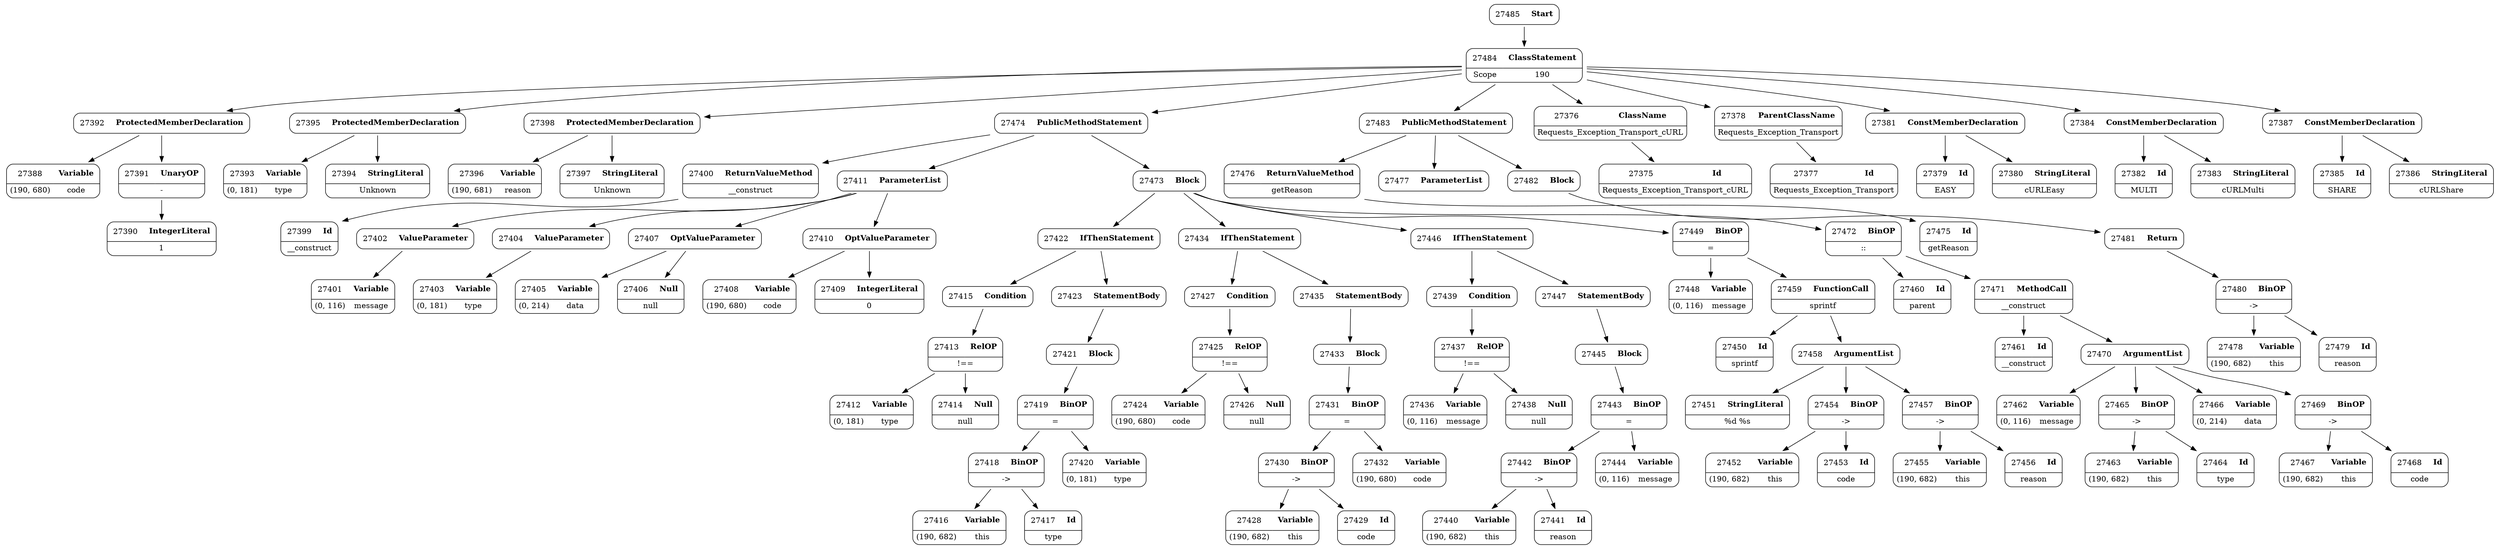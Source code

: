 digraph ast {
node [shape=none];
27392 [label=<<TABLE border='1' cellspacing='0' cellpadding='10' style='rounded' ><TR><TD border='0'>27392</TD><TD border='0'><B>ProtectedMemberDeclaration</B></TD></TR></TABLE>>];
27392 -> 27388 [weight=2];
27392 -> 27391 [weight=2];
27393 [label=<<TABLE border='1' cellspacing='0' cellpadding='10' style='rounded' ><TR><TD border='0'>27393</TD><TD border='0'><B>Variable</B></TD></TR><HR/><TR><TD border='0' cellpadding='5'>(0, 181)</TD><TD border='0' cellpadding='5'>type</TD></TR></TABLE>>];
27394 [label=<<TABLE border='1' cellspacing='0' cellpadding='10' style='rounded' ><TR><TD border='0'>27394</TD><TD border='0'><B>StringLiteral</B></TD></TR><HR/><TR><TD border='0' cellpadding='5' colspan='2'>Unknown</TD></TR></TABLE>>];
27395 [label=<<TABLE border='1' cellspacing='0' cellpadding='10' style='rounded' ><TR><TD border='0'>27395</TD><TD border='0'><B>ProtectedMemberDeclaration</B></TD></TR></TABLE>>];
27395 -> 27393 [weight=2];
27395 -> 27394 [weight=2];
27396 [label=<<TABLE border='1' cellspacing='0' cellpadding='10' style='rounded' ><TR><TD border='0'>27396</TD><TD border='0'><B>Variable</B></TD></TR><HR/><TR><TD border='0' cellpadding='5'>(190, 681)</TD><TD border='0' cellpadding='5'>reason</TD></TR></TABLE>>];
27397 [label=<<TABLE border='1' cellspacing='0' cellpadding='10' style='rounded' ><TR><TD border='0'>27397</TD><TD border='0'><B>StringLiteral</B></TD></TR><HR/><TR><TD border='0' cellpadding='5' colspan='2'>Unknown</TD></TR></TABLE>>];
27398 [label=<<TABLE border='1' cellspacing='0' cellpadding='10' style='rounded' ><TR><TD border='0'>27398</TD><TD border='0'><B>ProtectedMemberDeclaration</B></TD></TR></TABLE>>];
27398 -> 27396 [weight=2];
27398 -> 27397 [weight=2];
27399 [label=<<TABLE border='1' cellspacing='0' cellpadding='10' style='rounded' ><TR><TD border='0'>27399</TD><TD border='0'><B>Id</B></TD></TR><HR/><TR><TD border='0' cellpadding='5' colspan='2'>__construct</TD></TR></TABLE>>];
27400 [label=<<TABLE border='1' cellspacing='0' cellpadding='10' style='rounded' ><TR><TD border='0'>27400</TD><TD border='0'><B>ReturnValueMethod</B></TD></TR><HR/><TR><TD border='0' cellpadding='5' colspan='2'>__construct</TD></TR></TABLE>>];
27400 -> 27399 [weight=2];
27401 [label=<<TABLE border='1' cellspacing='0' cellpadding='10' style='rounded' ><TR><TD border='0'>27401</TD><TD border='0'><B>Variable</B></TD></TR><HR/><TR><TD border='0' cellpadding='5'>(0, 116)</TD><TD border='0' cellpadding='5'>message</TD></TR></TABLE>>];
27402 [label=<<TABLE border='1' cellspacing='0' cellpadding='10' style='rounded' ><TR><TD border='0'>27402</TD><TD border='0'><B>ValueParameter</B></TD></TR></TABLE>>];
27402 -> 27401 [weight=2];
27403 [label=<<TABLE border='1' cellspacing='0' cellpadding='10' style='rounded' ><TR><TD border='0'>27403</TD><TD border='0'><B>Variable</B></TD></TR><HR/><TR><TD border='0' cellpadding='5'>(0, 181)</TD><TD border='0' cellpadding='5'>type</TD></TR></TABLE>>];
27404 [label=<<TABLE border='1' cellspacing='0' cellpadding='10' style='rounded' ><TR><TD border='0'>27404</TD><TD border='0'><B>ValueParameter</B></TD></TR></TABLE>>];
27404 -> 27403 [weight=2];
27405 [label=<<TABLE border='1' cellspacing='0' cellpadding='10' style='rounded' ><TR><TD border='0'>27405</TD><TD border='0'><B>Variable</B></TD></TR><HR/><TR><TD border='0' cellpadding='5'>(0, 214)</TD><TD border='0' cellpadding='5'>data</TD></TR></TABLE>>];
27406 [label=<<TABLE border='1' cellspacing='0' cellpadding='10' style='rounded' ><TR><TD border='0'>27406</TD><TD border='0'><B>Null</B></TD></TR><HR/><TR><TD border='0' cellpadding='5' colspan='2'>null</TD></TR></TABLE>>];
27407 [label=<<TABLE border='1' cellspacing='0' cellpadding='10' style='rounded' ><TR><TD border='0'>27407</TD><TD border='0'><B>OptValueParameter</B></TD></TR></TABLE>>];
27407 -> 27405 [weight=2];
27407 -> 27406 [weight=2];
27408 [label=<<TABLE border='1' cellspacing='0' cellpadding='10' style='rounded' ><TR><TD border='0'>27408</TD><TD border='0'><B>Variable</B></TD></TR><HR/><TR><TD border='0' cellpadding='5'>(190, 680)</TD><TD border='0' cellpadding='5'>code</TD></TR></TABLE>>];
27409 [label=<<TABLE border='1' cellspacing='0' cellpadding='10' style='rounded' ><TR><TD border='0'>27409</TD><TD border='0'><B>IntegerLiteral</B></TD></TR><HR/><TR><TD border='0' cellpadding='5' colspan='2'>0</TD></TR></TABLE>>];
27410 [label=<<TABLE border='1' cellspacing='0' cellpadding='10' style='rounded' ><TR><TD border='0'>27410</TD><TD border='0'><B>OptValueParameter</B></TD></TR></TABLE>>];
27410 -> 27408 [weight=2];
27410 -> 27409 [weight=2];
27411 [label=<<TABLE border='1' cellspacing='0' cellpadding='10' style='rounded' ><TR><TD border='0'>27411</TD><TD border='0'><B>ParameterList</B></TD></TR></TABLE>>];
27411 -> 27402 [weight=2];
27411 -> 27404 [weight=2];
27411 -> 27407 [weight=2];
27411 -> 27410 [weight=2];
27412 [label=<<TABLE border='1' cellspacing='0' cellpadding='10' style='rounded' ><TR><TD border='0'>27412</TD><TD border='0'><B>Variable</B></TD></TR><HR/><TR><TD border='0' cellpadding='5'>(0, 181)</TD><TD border='0' cellpadding='5'>type</TD></TR></TABLE>>];
27413 [label=<<TABLE border='1' cellspacing='0' cellpadding='10' style='rounded' ><TR><TD border='0'>27413</TD><TD border='0'><B>RelOP</B></TD></TR><HR/><TR><TD border='0' cellpadding='5' colspan='2'>!==</TD></TR></TABLE>>];
27413 -> 27412 [weight=2];
27413 -> 27414 [weight=2];
27414 [label=<<TABLE border='1' cellspacing='0' cellpadding='10' style='rounded' ><TR><TD border='0'>27414</TD><TD border='0'><B>Null</B></TD></TR><HR/><TR><TD border='0' cellpadding='5' colspan='2'>null</TD></TR></TABLE>>];
27415 [label=<<TABLE border='1' cellspacing='0' cellpadding='10' style='rounded' ><TR><TD border='0'>27415</TD><TD border='0'><B>Condition</B></TD></TR></TABLE>>];
27415 -> 27413 [weight=2];
27416 [label=<<TABLE border='1' cellspacing='0' cellpadding='10' style='rounded' ><TR><TD border='0'>27416</TD><TD border='0'><B>Variable</B></TD></TR><HR/><TR><TD border='0' cellpadding='5'>(190, 682)</TD><TD border='0' cellpadding='5'>this</TD></TR></TABLE>>];
27417 [label=<<TABLE border='1' cellspacing='0' cellpadding='10' style='rounded' ><TR><TD border='0'>27417</TD><TD border='0'><B>Id</B></TD></TR><HR/><TR><TD border='0' cellpadding='5' colspan='2'>type</TD></TR></TABLE>>];
27418 [label=<<TABLE border='1' cellspacing='0' cellpadding='10' style='rounded' ><TR><TD border='0'>27418</TD><TD border='0'><B>BinOP</B></TD></TR><HR/><TR><TD border='0' cellpadding='5' colspan='2'>-&gt;</TD></TR></TABLE>>];
27418 -> 27416 [weight=2];
27418 -> 27417 [weight=2];
27419 [label=<<TABLE border='1' cellspacing='0' cellpadding='10' style='rounded' ><TR><TD border='0'>27419</TD><TD border='0'><B>BinOP</B></TD></TR><HR/><TR><TD border='0' cellpadding='5' colspan='2'>=</TD></TR></TABLE>>];
27419 -> 27418 [weight=2];
27419 -> 27420 [weight=2];
27420 [label=<<TABLE border='1' cellspacing='0' cellpadding='10' style='rounded' ><TR><TD border='0'>27420</TD><TD border='0'><B>Variable</B></TD></TR><HR/><TR><TD border='0' cellpadding='5'>(0, 181)</TD><TD border='0' cellpadding='5'>type</TD></TR></TABLE>>];
27421 [label=<<TABLE border='1' cellspacing='0' cellpadding='10' style='rounded' ><TR><TD border='0'>27421</TD><TD border='0'><B>Block</B></TD></TR></TABLE>>];
27421 -> 27419 [weight=2];
27422 [label=<<TABLE border='1' cellspacing='0' cellpadding='10' style='rounded' ><TR><TD border='0'>27422</TD><TD border='0'><B>IfThenStatement</B></TD></TR></TABLE>>];
27422 -> 27415 [weight=2];
27422 -> 27423 [weight=2];
27423 [label=<<TABLE border='1' cellspacing='0' cellpadding='10' style='rounded' ><TR><TD border='0'>27423</TD><TD border='0'><B>StatementBody</B></TD></TR></TABLE>>];
27423 -> 27421 [weight=2];
27424 [label=<<TABLE border='1' cellspacing='0' cellpadding='10' style='rounded' ><TR><TD border='0'>27424</TD><TD border='0'><B>Variable</B></TD></TR><HR/><TR><TD border='0' cellpadding='5'>(190, 680)</TD><TD border='0' cellpadding='5'>code</TD></TR></TABLE>>];
27425 [label=<<TABLE border='1' cellspacing='0' cellpadding='10' style='rounded' ><TR><TD border='0'>27425</TD><TD border='0'><B>RelOP</B></TD></TR><HR/><TR><TD border='0' cellpadding='5' colspan='2'>!==</TD></TR></TABLE>>];
27425 -> 27424 [weight=2];
27425 -> 27426 [weight=2];
27426 [label=<<TABLE border='1' cellspacing='0' cellpadding='10' style='rounded' ><TR><TD border='0'>27426</TD><TD border='0'><B>Null</B></TD></TR><HR/><TR><TD border='0' cellpadding='5' colspan='2'>null</TD></TR></TABLE>>];
27427 [label=<<TABLE border='1' cellspacing='0' cellpadding='10' style='rounded' ><TR><TD border='0'>27427</TD><TD border='0'><B>Condition</B></TD></TR></TABLE>>];
27427 -> 27425 [weight=2];
27428 [label=<<TABLE border='1' cellspacing='0' cellpadding='10' style='rounded' ><TR><TD border='0'>27428</TD><TD border='0'><B>Variable</B></TD></TR><HR/><TR><TD border='0' cellpadding='5'>(190, 682)</TD><TD border='0' cellpadding='5'>this</TD></TR></TABLE>>];
27429 [label=<<TABLE border='1' cellspacing='0' cellpadding='10' style='rounded' ><TR><TD border='0'>27429</TD><TD border='0'><B>Id</B></TD></TR><HR/><TR><TD border='0' cellpadding='5' colspan='2'>code</TD></TR></TABLE>>];
27430 [label=<<TABLE border='1' cellspacing='0' cellpadding='10' style='rounded' ><TR><TD border='0'>27430</TD><TD border='0'><B>BinOP</B></TD></TR><HR/><TR><TD border='0' cellpadding='5' colspan='2'>-&gt;</TD></TR></TABLE>>];
27430 -> 27428 [weight=2];
27430 -> 27429 [weight=2];
27431 [label=<<TABLE border='1' cellspacing='0' cellpadding='10' style='rounded' ><TR><TD border='0'>27431</TD><TD border='0'><B>BinOP</B></TD></TR><HR/><TR><TD border='0' cellpadding='5' colspan='2'>=</TD></TR></TABLE>>];
27431 -> 27430 [weight=2];
27431 -> 27432 [weight=2];
27432 [label=<<TABLE border='1' cellspacing='0' cellpadding='10' style='rounded' ><TR><TD border='0'>27432</TD><TD border='0'><B>Variable</B></TD></TR><HR/><TR><TD border='0' cellpadding='5'>(190, 680)</TD><TD border='0' cellpadding='5'>code</TD></TR></TABLE>>];
27433 [label=<<TABLE border='1' cellspacing='0' cellpadding='10' style='rounded' ><TR><TD border='0'>27433</TD><TD border='0'><B>Block</B></TD></TR></TABLE>>];
27433 -> 27431 [weight=2];
27434 [label=<<TABLE border='1' cellspacing='0' cellpadding='10' style='rounded' ><TR><TD border='0'>27434</TD><TD border='0'><B>IfThenStatement</B></TD></TR></TABLE>>];
27434 -> 27427 [weight=2];
27434 -> 27435 [weight=2];
27435 [label=<<TABLE border='1' cellspacing='0' cellpadding='10' style='rounded' ><TR><TD border='0'>27435</TD><TD border='0'><B>StatementBody</B></TD></TR></TABLE>>];
27435 -> 27433 [weight=2];
27436 [label=<<TABLE border='1' cellspacing='0' cellpadding='10' style='rounded' ><TR><TD border='0'>27436</TD><TD border='0'><B>Variable</B></TD></TR><HR/><TR><TD border='0' cellpadding='5'>(0, 116)</TD><TD border='0' cellpadding='5'>message</TD></TR></TABLE>>];
27437 [label=<<TABLE border='1' cellspacing='0' cellpadding='10' style='rounded' ><TR><TD border='0'>27437</TD><TD border='0'><B>RelOP</B></TD></TR><HR/><TR><TD border='0' cellpadding='5' colspan='2'>!==</TD></TR></TABLE>>];
27437 -> 27436 [weight=2];
27437 -> 27438 [weight=2];
27438 [label=<<TABLE border='1' cellspacing='0' cellpadding='10' style='rounded' ><TR><TD border='0'>27438</TD><TD border='0'><B>Null</B></TD></TR><HR/><TR><TD border='0' cellpadding='5' colspan='2'>null</TD></TR></TABLE>>];
27439 [label=<<TABLE border='1' cellspacing='0' cellpadding='10' style='rounded' ><TR><TD border='0'>27439</TD><TD border='0'><B>Condition</B></TD></TR></TABLE>>];
27439 -> 27437 [weight=2];
27440 [label=<<TABLE border='1' cellspacing='0' cellpadding='10' style='rounded' ><TR><TD border='0'>27440</TD><TD border='0'><B>Variable</B></TD></TR><HR/><TR><TD border='0' cellpadding='5'>(190, 682)</TD><TD border='0' cellpadding='5'>this</TD></TR></TABLE>>];
27441 [label=<<TABLE border='1' cellspacing='0' cellpadding='10' style='rounded' ><TR><TD border='0'>27441</TD><TD border='0'><B>Id</B></TD></TR><HR/><TR><TD border='0' cellpadding='5' colspan='2'>reason</TD></TR></TABLE>>];
27442 [label=<<TABLE border='1' cellspacing='0' cellpadding='10' style='rounded' ><TR><TD border='0'>27442</TD><TD border='0'><B>BinOP</B></TD></TR><HR/><TR><TD border='0' cellpadding='5' colspan='2'>-&gt;</TD></TR></TABLE>>];
27442 -> 27440 [weight=2];
27442 -> 27441 [weight=2];
27443 [label=<<TABLE border='1' cellspacing='0' cellpadding='10' style='rounded' ><TR><TD border='0'>27443</TD><TD border='0'><B>BinOP</B></TD></TR><HR/><TR><TD border='0' cellpadding='5' colspan='2'>=</TD></TR></TABLE>>];
27443 -> 27442 [weight=2];
27443 -> 27444 [weight=2];
27444 [label=<<TABLE border='1' cellspacing='0' cellpadding='10' style='rounded' ><TR><TD border='0'>27444</TD><TD border='0'><B>Variable</B></TD></TR><HR/><TR><TD border='0' cellpadding='5'>(0, 116)</TD><TD border='0' cellpadding='5'>message</TD></TR></TABLE>>];
27445 [label=<<TABLE border='1' cellspacing='0' cellpadding='10' style='rounded' ><TR><TD border='0'>27445</TD><TD border='0'><B>Block</B></TD></TR></TABLE>>];
27445 -> 27443 [weight=2];
27446 [label=<<TABLE border='1' cellspacing='0' cellpadding='10' style='rounded' ><TR><TD border='0'>27446</TD><TD border='0'><B>IfThenStatement</B></TD></TR></TABLE>>];
27446 -> 27439 [weight=2];
27446 -> 27447 [weight=2];
27447 [label=<<TABLE border='1' cellspacing='0' cellpadding='10' style='rounded' ><TR><TD border='0'>27447</TD><TD border='0'><B>StatementBody</B></TD></TR></TABLE>>];
27447 -> 27445 [weight=2];
27448 [label=<<TABLE border='1' cellspacing='0' cellpadding='10' style='rounded' ><TR><TD border='0'>27448</TD><TD border='0'><B>Variable</B></TD></TR><HR/><TR><TD border='0' cellpadding='5'>(0, 116)</TD><TD border='0' cellpadding='5'>message</TD></TR></TABLE>>];
27449 [label=<<TABLE border='1' cellspacing='0' cellpadding='10' style='rounded' ><TR><TD border='0'>27449</TD><TD border='0'><B>BinOP</B></TD></TR><HR/><TR><TD border='0' cellpadding='5' colspan='2'>=</TD></TR></TABLE>>];
27449 -> 27448 [weight=2];
27449 -> 27459 [weight=2];
27450 [label=<<TABLE border='1' cellspacing='0' cellpadding='10' style='rounded' ><TR><TD border='0'>27450</TD><TD border='0'><B>Id</B></TD></TR><HR/><TR><TD border='0' cellpadding='5' colspan='2'>sprintf</TD></TR></TABLE>>];
27451 [label=<<TABLE border='1' cellspacing='0' cellpadding='10' style='rounded' ><TR><TD border='0'>27451</TD><TD border='0'><B>StringLiteral</B></TD></TR><HR/><TR><TD border='0' cellpadding='5' colspan='2'>%d %s</TD></TR></TABLE>>];
27452 [label=<<TABLE border='1' cellspacing='0' cellpadding='10' style='rounded' ><TR><TD border='0'>27452</TD><TD border='0'><B>Variable</B></TD></TR><HR/><TR><TD border='0' cellpadding='5'>(190, 682)</TD><TD border='0' cellpadding='5'>this</TD></TR></TABLE>>];
27453 [label=<<TABLE border='1' cellspacing='0' cellpadding='10' style='rounded' ><TR><TD border='0'>27453</TD><TD border='0'><B>Id</B></TD></TR><HR/><TR><TD border='0' cellpadding='5' colspan='2'>code</TD></TR></TABLE>>];
27454 [label=<<TABLE border='1' cellspacing='0' cellpadding='10' style='rounded' ><TR><TD border='0'>27454</TD><TD border='0'><B>BinOP</B></TD></TR><HR/><TR><TD border='0' cellpadding='5' colspan='2'>-&gt;</TD></TR></TABLE>>];
27454 -> 27452 [weight=2];
27454 -> 27453 [weight=2];
27455 [label=<<TABLE border='1' cellspacing='0' cellpadding='10' style='rounded' ><TR><TD border='0'>27455</TD><TD border='0'><B>Variable</B></TD></TR><HR/><TR><TD border='0' cellpadding='5'>(190, 682)</TD><TD border='0' cellpadding='5'>this</TD></TR></TABLE>>];
27456 [label=<<TABLE border='1' cellspacing='0' cellpadding='10' style='rounded' ><TR><TD border='0'>27456</TD><TD border='0'><B>Id</B></TD></TR><HR/><TR><TD border='0' cellpadding='5' colspan='2'>reason</TD></TR></TABLE>>];
27457 [label=<<TABLE border='1' cellspacing='0' cellpadding='10' style='rounded' ><TR><TD border='0'>27457</TD><TD border='0'><B>BinOP</B></TD></TR><HR/><TR><TD border='0' cellpadding='5' colspan='2'>-&gt;</TD></TR></TABLE>>];
27457 -> 27455 [weight=2];
27457 -> 27456 [weight=2];
27458 [label=<<TABLE border='1' cellspacing='0' cellpadding='10' style='rounded' ><TR><TD border='0'>27458</TD><TD border='0'><B>ArgumentList</B></TD></TR></TABLE>>];
27458 -> 27451 [weight=2];
27458 -> 27454 [weight=2];
27458 -> 27457 [weight=2];
27459 [label=<<TABLE border='1' cellspacing='0' cellpadding='10' style='rounded' ><TR><TD border='0'>27459</TD><TD border='0'><B>FunctionCall</B></TD></TR><HR/><TR><TD border='0' cellpadding='5' colspan='2'>sprintf</TD></TR></TABLE>>];
27459 -> 27450 [weight=2];
27459 -> 27458 [weight=2];
27460 [label=<<TABLE border='1' cellspacing='0' cellpadding='10' style='rounded' ><TR><TD border='0'>27460</TD><TD border='0'><B>Id</B></TD></TR><HR/><TR><TD border='0' cellpadding='5' colspan='2'>parent</TD></TR></TABLE>>];
27461 [label=<<TABLE border='1' cellspacing='0' cellpadding='10' style='rounded' ><TR><TD border='0'>27461</TD><TD border='0'><B>Id</B></TD></TR><HR/><TR><TD border='0' cellpadding='5' colspan='2'>__construct</TD></TR></TABLE>>];
27462 [label=<<TABLE border='1' cellspacing='0' cellpadding='10' style='rounded' ><TR><TD border='0'>27462</TD><TD border='0'><B>Variable</B></TD></TR><HR/><TR><TD border='0' cellpadding='5'>(0, 116)</TD><TD border='0' cellpadding='5'>message</TD></TR></TABLE>>];
27463 [label=<<TABLE border='1' cellspacing='0' cellpadding='10' style='rounded' ><TR><TD border='0'>27463</TD><TD border='0'><B>Variable</B></TD></TR><HR/><TR><TD border='0' cellpadding='5'>(190, 682)</TD><TD border='0' cellpadding='5'>this</TD></TR></TABLE>>];
27464 [label=<<TABLE border='1' cellspacing='0' cellpadding='10' style='rounded' ><TR><TD border='0'>27464</TD><TD border='0'><B>Id</B></TD></TR><HR/><TR><TD border='0' cellpadding='5' colspan='2'>type</TD></TR></TABLE>>];
27465 [label=<<TABLE border='1' cellspacing='0' cellpadding='10' style='rounded' ><TR><TD border='0'>27465</TD><TD border='0'><B>BinOP</B></TD></TR><HR/><TR><TD border='0' cellpadding='5' colspan='2'>-&gt;</TD></TR></TABLE>>];
27465 -> 27463 [weight=2];
27465 -> 27464 [weight=2];
27466 [label=<<TABLE border='1' cellspacing='0' cellpadding='10' style='rounded' ><TR><TD border='0'>27466</TD><TD border='0'><B>Variable</B></TD></TR><HR/><TR><TD border='0' cellpadding='5'>(0, 214)</TD><TD border='0' cellpadding='5'>data</TD></TR></TABLE>>];
27467 [label=<<TABLE border='1' cellspacing='0' cellpadding='10' style='rounded' ><TR><TD border='0'>27467</TD><TD border='0'><B>Variable</B></TD></TR><HR/><TR><TD border='0' cellpadding='5'>(190, 682)</TD><TD border='0' cellpadding='5'>this</TD></TR></TABLE>>];
27468 [label=<<TABLE border='1' cellspacing='0' cellpadding='10' style='rounded' ><TR><TD border='0'>27468</TD><TD border='0'><B>Id</B></TD></TR><HR/><TR><TD border='0' cellpadding='5' colspan='2'>code</TD></TR></TABLE>>];
27469 [label=<<TABLE border='1' cellspacing='0' cellpadding='10' style='rounded' ><TR><TD border='0'>27469</TD><TD border='0'><B>BinOP</B></TD></TR><HR/><TR><TD border='0' cellpadding='5' colspan='2'>-&gt;</TD></TR></TABLE>>];
27469 -> 27467 [weight=2];
27469 -> 27468 [weight=2];
27470 [label=<<TABLE border='1' cellspacing='0' cellpadding='10' style='rounded' ><TR><TD border='0'>27470</TD><TD border='0'><B>ArgumentList</B></TD></TR></TABLE>>];
27470 -> 27462 [weight=2];
27470 -> 27465 [weight=2];
27470 -> 27466 [weight=2];
27470 -> 27469 [weight=2];
27471 [label=<<TABLE border='1' cellspacing='0' cellpadding='10' style='rounded' ><TR><TD border='0'>27471</TD><TD border='0'><B>MethodCall</B></TD></TR><HR/><TR><TD border='0' cellpadding='5' colspan='2'>__construct</TD></TR></TABLE>>];
27471 -> 27461 [weight=2];
27471 -> 27470 [weight=2];
27472 [label=<<TABLE border='1' cellspacing='0' cellpadding='10' style='rounded' ><TR><TD border='0'>27472</TD><TD border='0'><B>BinOP</B></TD></TR><HR/><TR><TD border='0' cellpadding='5' colspan='2'>::</TD></TR></TABLE>>];
27472 -> 27460 [weight=2];
27472 -> 27471 [weight=2];
27473 [label=<<TABLE border='1' cellspacing='0' cellpadding='10' style='rounded' ><TR><TD border='0'>27473</TD><TD border='0'><B>Block</B></TD></TR></TABLE>>];
27473 -> 27422 [weight=2];
27473 -> 27434 [weight=2];
27473 -> 27446 [weight=2];
27473 -> 27449 [weight=2];
27473 -> 27472 [weight=2];
27474 [label=<<TABLE border='1' cellspacing='0' cellpadding='10' style='rounded' ><TR><TD border='0'>27474</TD><TD border='0'><B>PublicMethodStatement</B></TD></TR></TABLE>>];
27474 -> 27400 [weight=2];
27474 -> 27411 [weight=2];
27474 -> 27473 [weight=2];
27475 [label=<<TABLE border='1' cellspacing='0' cellpadding='10' style='rounded' ><TR><TD border='0'>27475</TD><TD border='0'><B>Id</B></TD></TR><HR/><TR><TD border='0' cellpadding='5' colspan='2'>getReason</TD></TR></TABLE>>];
27476 [label=<<TABLE border='1' cellspacing='0' cellpadding='10' style='rounded' ><TR><TD border='0'>27476</TD><TD border='0'><B>ReturnValueMethod</B></TD></TR><HR/><TR><TD border='0' cellpadding='5' colspan='2'>getReason</TD></TR></TABLE>>];
27476 -> 27475 [weight=2];
27477 [label=<<TABLE border='1' cellspacing='0' cellpadding='10' style='rounded' ><TR><TD border='0'>27477</TD><TD border='0'><B>ParameterList</B></TD></TR></TABLE>>];
27478 [label=<<TABLE border='1' cellspacing='0' cellpadding='10' style='rounded' ><TR><TD border='0'>27478</TD><TD border='0'><B>Variable</B></TD></TR><HR/><TR><TD border='0' cellpadding='5'>(190, 682)</TD><TD border='0' cellpadding='5'>this</TD></TR></TABLE>>];
27479 [label=<<TABLE border='1' cellspacing='0' cellpadding='10' style='rounded' ><TR><TD border='0'>27479</TD><TD border='0'><B>Id</B></TD></TR><HR/><TR><TD border='0' cellpadding='5' colspan='2'>reason</TD></TR></TABLE>>];
27480 [label=<<TABLE border='1' cellspacing='0' cellpadding='10' style='rounded' ><TR><TD border='0'>27480</TD><TD border='0'><B>BinOP</B></TD></TR><HR/><TR><TD border='0' cellpadding='5' colspan='2'>-&gt;</TD></TR></TABLE>>];
27480 -> 27478 [weight=2];
27480 -> 27479 [weight=2];
27481 [label=<<TABLE border='1' cellspacing='0' cellpadding='10' style='rounded' ><TR><TD border='0'>27481</TD><TD border='0'><B>Return</B></TD></TR></TABLE>>];
27481 -> 27480 [weight=2];
27482 [label=<<TABLE border='1' cellspacing='0' cellpadding='10' style='rounded' ><TR><TD border='0'>27482</TD><TD border='0'><B>Block</B></TD></TR></TABLE>>];
27482 -> 27481 [weight=2];
27483 [label=<<TABLE border='1' cellspacing='0' cellpadding='10' style='rounded' ><TR><TD border='0'>27483</TD><TD border='0'><B>PublicMethodStatement</B></TD></TR></TABLE>>];
27483 -> 27476 [weight=2];
27483 -> 27477 [weight=2];
27483 -> 27482 [weight=2];
27484 [label=<<TABLE border='1' cellspacing='0' cellpadding='10' style='rounded' ><TR><TD border='0'>27484</TD><TD border='0'><B>ClassStatement</B></TD></TR><HR/><TR><TD border='0' cellpadding='5'>Scope</TD><TD border='0' cellpadding='5'>190</TD></TR></TABLE>>];
27484 -> 27376 [weight=2];
27484 -> 27378 [weight=2];
27484 -> 27381 [weight=2];
27484 -> 27384 [weight=2];
27484 -> 27387 [weight=2];
27484 -> 27392 [weight=2];
27484 -> 27395 [weight=2];
27484 -> 27398 [weight=2];
27484 -> 27474 [weight=2];
27484 -> 27483 [weight=2];
27485 [label=<<TABLE border='1' cellspacing='0' cellpadding='10' style='rounded' ><TR><TD border='0'>27485</TD><TD border='0'><B>Start</B></TD></TR></TABLE>>];
27485 -> 27484 [weight=2];
27375 [label=<<TABLE border='1' cellspacing='0' cellpadding='10' style='rounded' ><TR><TD border='0'>27375</TD><TD border='0'><B>Id</B></TD></TR><HR/><TR><TD border='0' cellpadding='5' colspan='2'>Requests_Exception_Transport_cURL</TD></TR></TABLE>>];
27376 [label=<<TABLE border='1' cellspacing='0' cellpadding='10' style='rounded' ><TR><TD border='0'>27376</TD><TD border='0'><B>ClassName</B></TD></TR><HR/><TR><TD border='0' cellpadding='5' colspan='2'>Requests_Exception_Transport_cURL</TD></TR></TABLE>>];
27376 -> 27375 [weight=2];
27377 [label=<<TABLE border='1' cellspacing='0' cellpadding='10' style='rounded' ><TR><TD border='0'>27377</TD><TD border='0'><B>Id</B></TD></TR><HR/><TR><TD border='0' cellpadding='5' colspan='2'>Requests_Exception_Transport</TD></TR></TABLE>>];
27378 [label=<<TABLE border='1' cellspacing='0' cellpadding='10' style='rounded' ><TR><TD border='0'>27378</TD><TD border='0'><B>ParentClassName</B></TD></TR><HR/><TR><TD border='0' cellpadding='5' colspan='2'>Requests_Exception_Transport</TD></TR></TABLE>>];
27378 -> 27377 [weight=2];
27379 [label=<<TABLE border='1' cellspacing='0' cellpadding='10' style='rounded' ><TR><TD border='0'>27379</TD><TD border='0'><B>Id</B></TD></TR><HR/><TR><TD border='0' cellpadding='5' colspan='2'>EASY</TD></TR></TABLE>>];
27380 [label=<<TABLE border='1' cellspacing='0' cellpadding='10' style='rounded' ><TR><TD border='0'>27380</TD><TD border='0'><B>StringLiteral</B></TD></TR><HR/><TR><TD border='0' cellpadding='5' colspan='2'>cURLEasy</TD></TR></TABLE>>];
27381 [label=<<TABLE border='1' cellspacing='0' cellpadding='10' style='rounded' ><TR><TD border='0'>27381</TD><TD border='0'><B>ConstMemberDeclaration</B></TD></TR></TABLE>>];
27381 -> 27379 [weight=2];
27381 -> 27380 [weight=2];
27382 [label=<<TABLE border='1' cellspacing='0' cellpadding='10' style='rounded' ><TR><TD border='0'>27382</TD><TD border='0'><B>Id</B></TD></TR><HR/><TR><TD border='0' cellpadding='5' colspan='2'>MULTI</TD></TR></TABLE>>];
27383 [label=<<TABLE border='1' cellspacing='0' cellpadding='10' style='rounded' ><TR><TD border='0'>27383</TD><TD border='0'><B>StringLiteral</B></TD></TR><HR/><TR><TD border='0' cellpadding='5' colspan='2'>cURLMulti</TD></TR></TABLE>>];
27384 [label=<<TABLE border='1' cellspacing='0' cellpadding='10' style='rounded' ><TR><TD border='0'>27384</TD><TD border='0'><B>ConstMemberDeclaration</B></TD></TR></TABLE>>];
27384 -> 27382 [weight=2];
27384 -> 27383 [weight=2];
27385 [label=<<TABLE border='1' cellspacing='0' cellpadding='10' style='rounded' ><TR><TD border='0'>27385</TD><TD border='0'><B>Id</B></TD></TR><HR/><TR><TD border='0' cellpadding='5' colspan='2'>SHARE</TD></TR></TABLE>>];
27386 [label=<<TABLE border='1' cellspacing='0' cellpadding='10' style='rounded' ><TR><TD border='0'>27386</TD><TD border='0'><B>StringLiteral</B></TD></TR><HR/><TR><TD border='0' cellpadding='5' colspan='2'>cURLShare</TD></TR></TABLE>>];
27387 [label=<<TABLE border='1' cellspacing='0' cellpadding='10' style='rounded' ><TR><TD border='0'>27387</TD><TD border='0'><B>ConstMemberDeclaration</B></TD></TR></TABLE>>];
27387 -> 27385 [weight=2];
27387 -> 27386 [weight=2];
27388 [label=<<TABLE border='1' cellspacing='0' cellpadding='10' style='rounded' ><TR><TD border='0'>27388</TD><TD border='0'><B>Variable</B></TD></TR><HR/><TR><TD border='0' cellpadding='5'>(190, 680)</TD><TD border='0' cellpadding='5'>code</TD></TR></TABLE>>];
27390 [label=<<TABLE border='1' cellspacing='0' cellpadding='10' style='rounded' ><TR><TD border='0'>27390</TD><TD border='0'><B>IntegerLiteral</B></TD></TR><HR/><TR><TD border='0' cellpadding='5' colspan='2'>1</TD></TR></TABLE>>];
27391 [label=<<TABLE border='1' cellspacing='0' cellpadding='10' style='rounded' ><TR><TD border='0'>27391</TD><TD border='0'><B>UnaryOP</B></TD></TR><HR/><TR><TD border='0' cellpadding='5' colspan='2'>-</TD></TR></TABLE>>];
27391 -> 27390 [weight=2];
}
